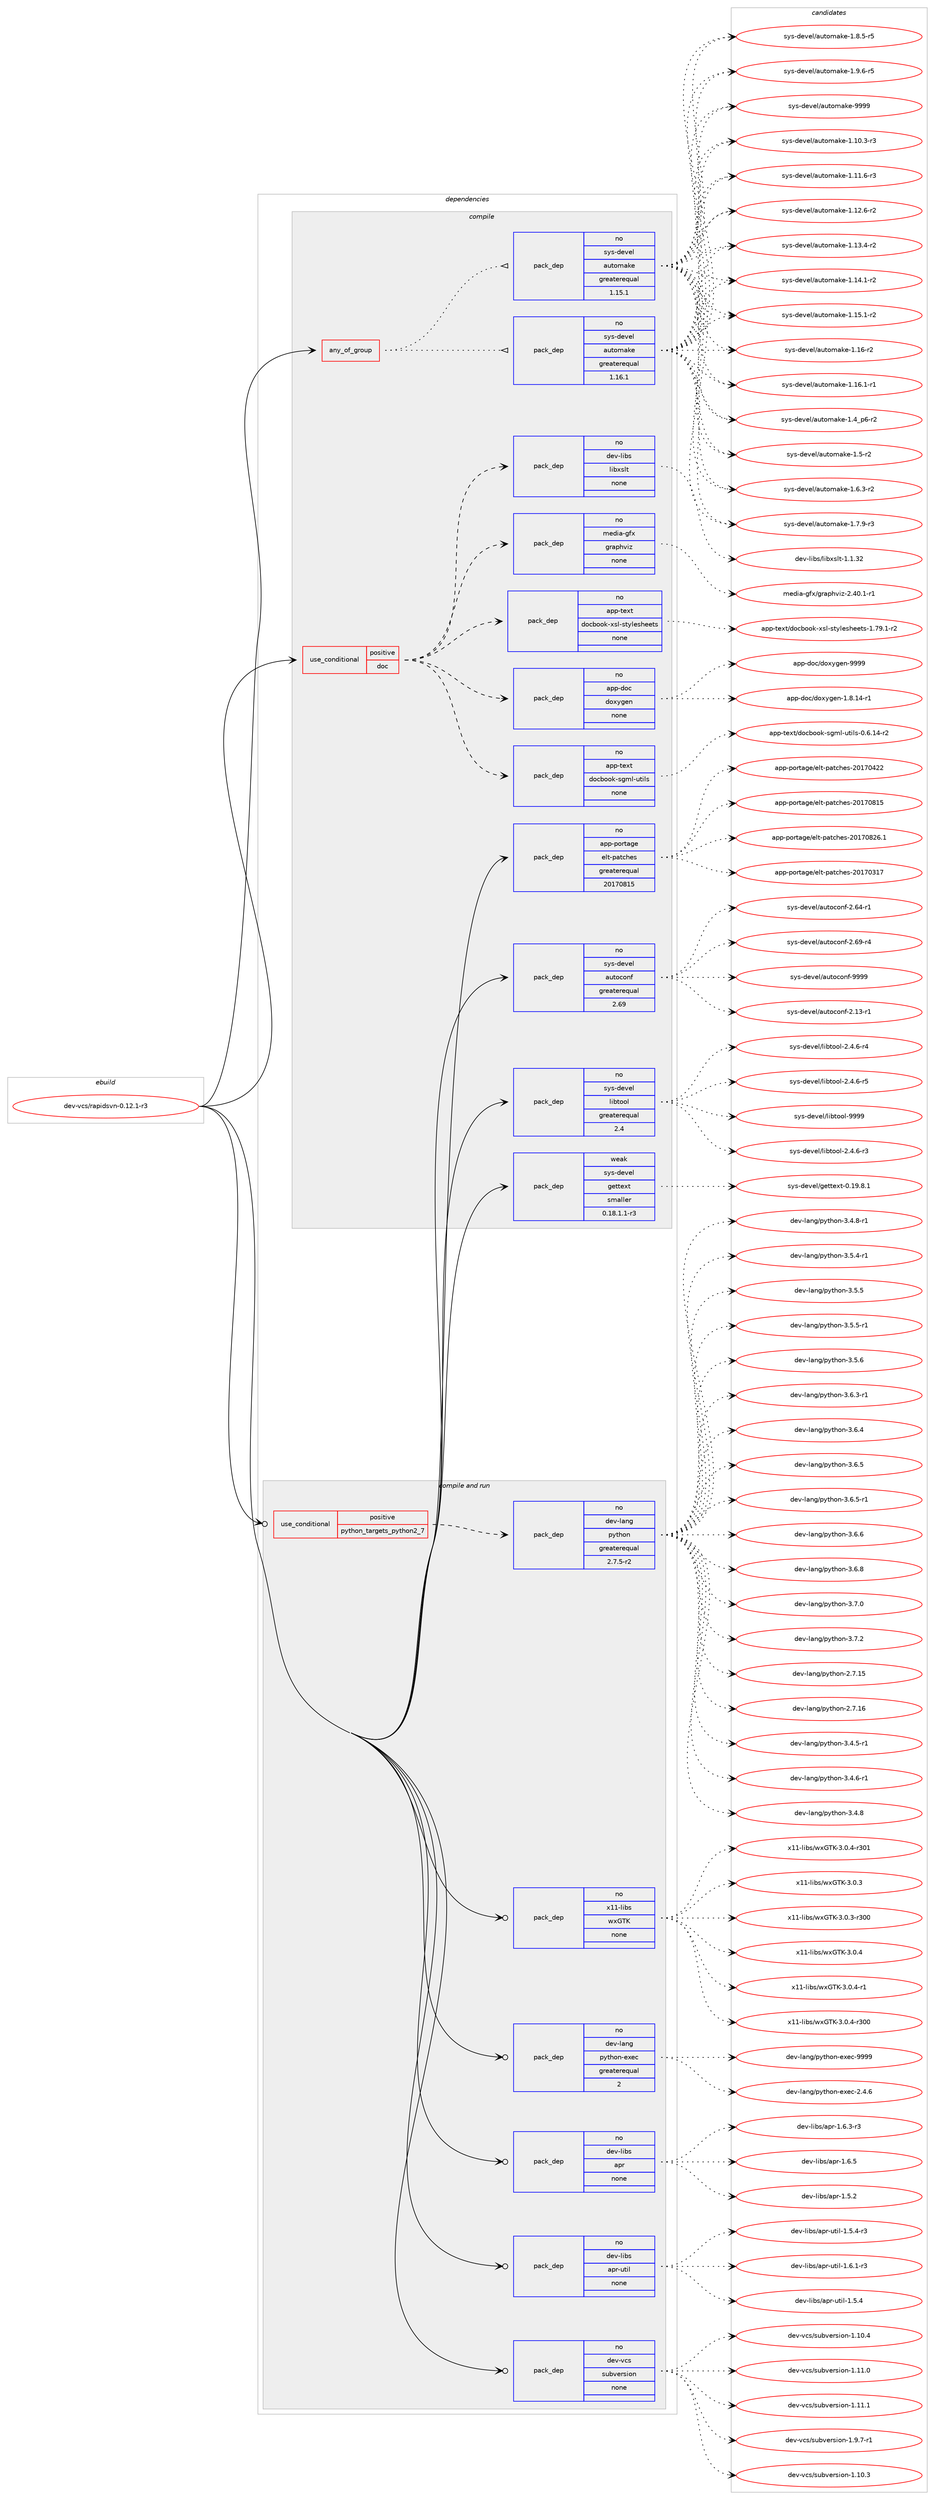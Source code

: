digraph prolog {

# *************
# Graph options
# *************

newrank=true;
concentrate=true;
compound=true;
graph [rankdir=LR,fontname=Helvetica,fontsize=10,ranksep=1.5];#, ranksep=2.5, nodesep=0.2];
edge  [arrowhead=vee];
node  [fontname=Helvetica,fontsize=10];

# **********
# The ebuild
# **********

subgraph cluster_leftcol {
color=gray;
rank=same;
label=<<i>ebuild</i>>;
id [label="dev-vcs/rapidsvn-0.12.1-r3", color=red, width=4, href="../dev-vcs/rapidsvn-0.12.1-r3.svg"];
}

# ****************
# The dependencies
# ****************

subgraph cluster_midcol {
color=gray;
label=<<i>dependencies</i>>;
subgraph cluster_compile {
fillcolor="#eeeeee";
style=filled;
label=<<i>compile</i>>;
subgraph any23164 {
dependency1552339 [label=<<TABLE BORDER="0" CELLBORDER="1" CELLSPACING="0" CELLPADDING="4"><TR><TD CELLPADDING="10">any_of_group</TD></TR></TABLE>>, shape=none, color=red];subgraph pack1102802 {
dependency1552340 [label=<<TABLE BORDER="0" CELLBORDER="1" CELLSPACING="0" CELLPADDING="4" WIDTH="220"><TR><TD ROWSPAN="6" CELLPADDING="30">pack_dep</TD></TR><TR><TD WIDTH="110">no</TD></TR><TR><TD>sys-devel</TD></TR><TR><TD>automake</TD></TR><TR><TD>greaterequal</TD></TR><TR><TD>1.16.1</TD></TR></TABLE>>, shape=none, color=blue];
}
dependency1552339:e -> dependency1552340:w [weight=20,style="dotted",arrowhead="oinv"];
subgraph pack1102803 {
dependency1552341 [label=<<TABLE BORDER="0" CELLBORDER="1" CELLSPACING="0" CELLPADDING="4" WIDTH="220"><TR><TD ROWSPAN="6" CELLPADDING="30">pack_dep</TD></TR><TR><TD WIDTH="110">no</TD></TR><TR><TD>sys-devel</TD></TR><TR><TD>automake</TD></TR><TR><TD>greaterequal</TD></TR><TR><TD>1.15.1</TD></TR></TABLE>>, shape=none, color=blue];
}
dependency1552339:e -> dependency1552341:w [weight=20,style="dotted",arrowhead="oinv"];
}
id:e -> dependency1552339:w [weight=20,style="solid",arrowhead="vee"];
subgraph cond425780 {
dependency1552342 [label=<<TABLE BORDER="0" CELLBORDER="1" CELLSPACING="0" CELLPADDING="4"><TR><TD ROWSPAN="3" CELLPADDING="10">use_conditional</TD></TR><TR><TD>positive</TD></TR><TR><TD>doc</TD></TR></TABLE>>, shape=none, color=red];
subgraph pack1102804 {
dependency1552343 [label=<<TABLE BORDER="0" CELLBORDER="1" CELLSPACING="0" CELLPADDING="4" WIDTH="220"><TR><TD ROWSPAN="6" CELLPADDING="30">pack_dep</TD></TR><TR><TD WIDTH="110">no</TD></TR><TR><TD>dev-libs</TD></TR><TR><TD>libxslt</TD></TR><TR><TD>none</TD></TR><TR><TD></TD></TR></TABLE>>, shape=none, color=blue];
}
dependency1552342:e -> dependency1552343:w [weight=20,style="dashed",arrowhead="vee"];
subgraph pack1102805 {
dependency1552344 [label=<<TABLE BORDER="0" CELLBORDER="1" CELLSPACING="0" CELLPADDING="4" WIDTH="220"><TR><TD ROWSPAN="6" CELLPADDING="30">pack_dep</TD></TR><TR><TD WIDTH="110">no</TD></TR><TR><TD>app-text</TD></TR><TR><TD>docbook-sgml-utils</TD></TR><TR><TD>none</TD></TR><TR><TD></TD></TR></TABLE>>, shape=none, color=blue];
}
dependency1552342:e -> dependency1552344:w [weight=20,style="dashed",arrowhead="vee"];
subgraph pack1102806 {
dependency1552345 [label=<<TABLE BORDER="0" CELLBORDER="1" CELLSPACING="0" CELLPADDING="4" WIDTH="220"><TR><TD ROWSPAN="6" CELLPADDING="30">pack_dep</TD></TR><TR><TD WIDTH="110">no</TD></TR><TR><TD>app-doc</TD></TR><TR><TD>doxygen</TD></TR><TR><TD>none</TD></TR><TR><TD></TD></TR></TABLE>>, shape=none, color=blue];
}
dependency1552342:e -> dependency1552345:w [weight=20,style="dashed",arrowhead="vee"];
subgraph pack1102807 {
dependency1552346 [label=<<TABLE BORDER="0" CELLBORDER="1" CELLSPACING="0" CELLPADDING="4" WIDTH="220"><TR><TD ROWSPAN="6" CELLPADDING="30">pack_dep</TD></TR><TR><TD WIDTH="110">no</TD></TR><TR><TD>app-text</TD></TR><TR><TD>docbook-xsl-stylesheets</TD></TR><TR><TD>none</TD></TR><TR><TD></TD></TR></TABLE>>, shape=none, color=blue];
}
dependency1552342:e -> dependency1552346:w [weight=20,style="dashed",arrowhead="vee"];
subgraph pack1102808 {
dependency1552347 [label=<<TABLE BORDER="0" CELLBORDER="1" CELLSPACING="0" CELLPADDING="4" WIDTH="220"><TR><TD ROWSPAN="6" CELLPADDING="30">pack_dep</TD></TR><TR><TD WIDTH="110">no</TD></TR><TR><TD>media-gfx</TD></TR><TR><TD>graphviz</TD></TR><TR><TD>none</TD></TR><TR><TD></TD></TR></TABLE>>, shape=none, color=blue];
}
dependency1552342:e -> dependency1552347:w [weight=20,style="dashed",arrowhead="vee"];
}
id:e -> dependency1552342:w [weight=20,style="solid",arrowhead="vee"];
subgraph pack1102809 {
dependency1552348 [label=<<TABLE BORDER="0" CELLBORDER="1" CELLSPACING="0" CELLPADDING="4" WIDTH="220"><TR><TD ROWSPAN="6" CELLPADDING="30">pack_dep</TD></TR><TR><TD WIDTH="110">no</TD></TR><TR><TD>app-portage</TD></TR><TR><TD>elt-patches</TD></TR><TR><TD>greaterequal</TD></TR><TR><TD>20170815</TD></TR></TABLE>>, shape=none, color=blue];
}
id:e -> dependency1552348:w [weight=20,style="solid",arrowhead="vee"];
subgraph pack1102810 {
dependency1552349 [label=<<TABLE BORDER="0" CELLBORDER="1" CELLSPACING="0" CELLPADDING="4" WIDTH="220"><TR><TD ROWSPAN="6" CELLPADDING="30">pack_dep</TD></TR><TR><TD WIDTH="110">no</TD></TR><TR><TD>sys-devel</TD></TR><TR><TD>autoconf</TD></TR><TR><TD>greaterequal</TD></TR><TR><TD>2.69</TD></TR></TABLE>>, shape=none, color=blue];
}
id:e -> dependency1552349:w [weight=20,style="solid",arrowhead="vee"];
subgraph pack1102811 {
dependency1552350 [label=<<TABLE BORDER="0" CELLBORDER="1" CELLSPACING="0" CELLPADDING="4" WIDTH="220"><TR><TD ROWSPAN="6" CELLPADDING="30">pack_dep</TD></TR><TR><TD WIDTH="110">no</TD></TR><TR><TD>sys-devel</TD></TR><TR><TD>libtool</TD></TR><TR><TD>greaterequal</TD></TR><TR><TD>2.4</TD></TR></TABLE>>, shape=none, color=blue];
}
id:e -> dependency1552350:w [weight=20,style="solid",arrowhead="vee"];
subgraph pack1102812 {
dependency1552351 [label=<<TABLE BORDER="0" CELLBORDER="1" CELLSPACING="0" CELLPADDING="4" WIDTH="220"><TR><TD ROWSPAN="6" CELLPADDING="30">pack_dep</TD></TR><TR><TD WIDTH="110">weak</TD></TR><TR><TD>sys-devel</TD></TR><TR><TD>gettext</TD></TR><TR><TD>smaller</TD></TR><TR><TD>0.18.1.1-r3</TD></TR></TABLE>>, shape=none, color=blue];
}
id:e -> dependency1552351:w [weight=20,style="solid",arrowhead="vee"];
}
subgraph cluster_compileandrun {
fillcolor="#eeeeee";
style=filled;
label=<<i>compile and run</i>>;
subgraph cond425781 {
dependency1552352 [label=<<TABLE BORDER="0" CELLBORDER="1" CELLSPACING="0" CELLPADDING="4"><TR><TD ROWSPAN="3" CELLPADDING="10">use_conditional</TD></TR><TR><TD>positive</TD></TR><TR><TD>python_targets_python2_7</TD></TR></TABLE>>, shape=none, color=red];
subgraph pack1102813 {
dependency1552353 [label=<<TABLE BORDER="0" CELLBORDER="1" CELLSPACING="0" CELLPADDING="4" WIDTH="220"><TR><TD ROWSPAN="6" CELLPADDING="30">pack_dep</TD></TR><TR><TD WIDTH="110">no</TD></TR><TR><TD>dev-lang</TD></TR><TR><TD>python</TD></TR><TR><TD>greaterequal</TD></TR><TR><TD>2.7.5-r2</TD></TR></TABLE>>, shape=none, color=blue];
}
dependency1552352:e -> dependency1552353:w [weight=20,style="dashed",arrowhead="vee"];
}
id:e -> dependency1552352:w [weight=20,style="solid",arrowhead="odotvee"];
subgraph pack1102814 {
dependency1552354 [label=<<TABLE BORDER="0" CELLBORDER="1" CELLSPACING="0" CELLPADDING="4" WIDTH="220"><TR><TD ROWSPAN="6" CELLPADDING="30">pack_dep</TD></TR><TR><TD WIDTH="110">no</TD></TR><TR><TD>dev-lang</TD></TR><TR><TD>python-exec</TD></TR><TR><TD>greaterequal</TD></TR><TR><TD>2</TD></TR></TABLE>>, shape=none, color=blue];
}
id:e -> dependency1552354:w [weight=20,style="solid",arrowhead="odotvee"];
subgraph pack1102815 {
dependency1552355 [label=<<TABLE BORDER="0" CELLBORDER="1" CELLSPACING="0" CELLPADDING="4" WIDTH="220"><TR><TD ROWSPAN="6" CELLPADDING="30">pack_dep</TD></TR><TR><TD WIDTH="110">no</TD></TR><TR><TD>dev-libs</TD></TR><TR><TD>apr</TD></TR><TR><TD>none</TD></TR><TR><TD></TD></TR></TABLE>>, shape=none, color=blue];
}
id:e -> dependency1552355:w [weight=20,style="solid",arrowhead="odotvee"];
subgraph pack1102816 {
dependency1552356 [label=<<TABLE BORDER="0" CELLBORDER="1" CELLSPACING="0" CELLPADDING="4" WIDTH="220"><TR><TD ROWSPAN="6" CELLPADDING="30">pack_dep</TD></TR><TR><TD WIDTH="110">no</TD></TR><TR><TD>dev-libs</TD></TR><TR><TD>apr-util</TD></TR><TR><TD>none</TD></TR><TR><TD></TD></TR></TABLE>>, shape=none, color=blue];
}
id:e -> dependency1552356:w [weight=20,style="solid",arrowhead="odotvee"];
subgraph pack1102817 {
dependency1552357 [label=<<TABLE BORDER="0" CELLBORDER="1" CELLSPACING="0" CELLPADDING="4" WIDTH="220"><TR><TD ROWSPAN="6" CELLPADDING="30">pack_dep</TD></TR><TR><TD WIDTH="110">no</TD></TR><TR><TD>dev-vcs</TD></TR><TR><TD>subversion</TD></TR><TR><TD>none</TD></TR><TR><TD></TD></TR></TABLE>>, shape=none, color=blue];
}
id:e -> dependency1552357:w [weight=20,style="solid",arrowhead="odotvee"];
subgraph pack1102818 {
dependency1552358 [label=<<TABLE BORDER="0" CELLBORDER="1" CELLSPACING="0" CELLPADDING="4" WIDTH="220"><TR><TD ROWSPAN="6" CELLPADDING="30">pack_dep</TD></TR><TR><TD WIDTH="110">no</TD></TR><TR><TD>x11-libs</TD></TR><TR><TD>wxGTK</TD></TR><TR><TD>none</TD></TR><TR><TD></TD></TR></TABLE>>, shape=none, color=blue];
}
id:e -> dependency1552358:w [weight=20,style="solid",arrowhead="odotvee"];
}
subgraph cluster_run {
fillcolor="#eeeeee";
style=filled;
label=<<i>run</i>>;
}
}

# **************
# The candidates
# **************

subgraph cluster_choices {
rank=same;
color=gray;
label=<<i>candidates</i>>;

subgraph choice1102802 {
color=black;
nodesep=1;
choice11512111545100101118101108479711711611110997107101454946494846514511451 [label="sys-devel/automake-1.10.3-r3", color=red, width=4,href="../sys-devel/automake-1.10.3-r3.svg"];
choice11512111545100101118101108479711711611110997107101454946494946544511451 [label="sys-devel/automake-1.11.6-r3", color=red, width=4,href="../sys-devel/automake-1.11.6-r3.svg"];
choice11512111545100101118101108479711711611110997107101454946495046544511450 [label="sys-devel/automake-1.12.6-r2", color=red, width=4,href="../sys-devel/automake-1.12.6-r2.svg"];
choice11512111545100101118101108479711711611110997107101454946495146524511450 [label="sys-devel/automake-1.13.4-r2", color=red, width=4,href="../sys-devel/automake-1.13.4-r2.svg"];
choice11512111545100101118101108479711711611110997107101454946495246494511450 [label="sys-devel/automake-1.14.1-r2", color=red, width=4,href="../sys-devel/automake-1.14.1-r2.svg"];
choice11512111545100101118101108479711711611110997107101454946495346494511450 [label="sys-devel/automake-1.15.1-r2", color=red, width=4,href="../sys-devel/automake-1.15.1-r2.svg"];
choice1151211154510010111810110847971171161111099710710145494649544511450 [label="sys-devel/automake-1.16-r2", color=red, width=4,href="../sys-devel/automake-1.16-r2.svg"];
choice11512111545100101118101108479711711611110997107101454946495446494511449 [label="sys-devel/automake-1.16.1-r1", color=red, width=4,href="../sys-devel/automake-1.16.1-r1.svg"];
choice115121115451001011181011084797117116111109971071014549465295112544511450 [label="sys-devel/automake-1.4_p6-r2", color=red, width=4,href="../sys-devel/automake-1.4_p6-r2.svg"];
choice11512111545100101118101108479711711611110997107101454946534511450 [label="sys-devel/automake-1.5-r2", color=red, width=4,href="../sys-devel/automake-1.5-r2.svg"];
choice115121115451001011181011084797117116111109971071014549465446514511450 [label="sys-devel/automake-1.6.3-r2", color=red, width=4,href="../sys-devel/automake-1.6.3-r2.svg"];
choice115121115451001011181011084797117116111109971071014549465546574511451 [label="sys-devel/automake-1.7.9-r3", color=red, width=4,href="../sys-devel/automake-1.7.9-r3.svg"];
choice115121115451001011181011084797117116111109971071014549465646534511453 [label="sys-devel/automake-1.8.5-r5", color=red, width=4,href="../sys-devel/automake-1.8.5-r5.svg"];
choice115121115451001011181011084797117116111109971071014549465746544511453 [label="sys-devel/automake-1.9.6-r5", color=red, width=4,href="../sys-devel/automake-1.9.6-r5.svg"];
choice115121115451001011181011084797117116111109971071014557575757 [label="sys-devel/automake-9999", color=red, width=4,href="../sys-devel/automake-9999.svg"];
dependency1552340:e -> choice11512111545100101118101108479711711611110997107101454946494846514511451:w [style=dotted,weight="100"];
dependency1552340:e -> choice11512111545100101118101108479711711611110997107101454946494946544511451:w [style=dotted,weight="100"];
dependency1552340:e -> choice11512111545100101118101108479711711611110997107101454946495046544511450:w [style=dotted,weight="100"];
dependency1552340:e -> choice11512111545100101118101108479711711611110997107101454946495146524511450:w [style=dotted,weight="100"];
dependency1552340:e -> choice11512111545100101118101108479711711611110997107101454946495246494511450:w [style=dotted,weight="100"];
dependency1552340:e -> choice11512111545100101118101108479711711611110997107101454946495346494511450:w [style=dotted,weight="100"];
dependency1552340:e -> choice1151211154510010111810110847971171161111099710710145494649544511450:w [style=dotted,weight="100"];
dependency1552340:e -> choice11512111545100101118101108479711711611110997107101454946495446494511449:w [style=dotted,weight="100"];
dependency1552340:e -> choice115121115451001011181011084797117116111109971071014549465295112544511450:w [style=dotted,weight="100"];
dependency1552340:e -> choice11512111545100101118101108479711711611110997107101454946534511450:w [style=dotted,weight="100"];
dependency1552340:e -> choice115121115451001011181011084797117116111109971071014549465446514511450:w [style=dotted,weight="100"];
dependency1552340:e -> choice115121115451001011181011084797117116111109971071014549465546574511451:w [style=dotted,weight="100"];
dependency1552340:e -> choice115121115451001011181011084797117116111109971071014549465646534511453:w [style=dotted,weight="100"];
dependency1552340:e -> choice115121115451001011181011084797117116111109971071014549465746544511453:w [style=dotted,weight="100"];
dependency1552340:e -> choice115121115451001011181011084797117116111109971071014557575757:w [style=dotted,weight="100"];
}
subgraph choice1102803 {
color=black;
nodesep=1;
choice11512111545100101118101108479711711611110997107101454946494846514511451 [label="sys-devel/automake-1.10.3-r3", color=red, width=4,href="../sys-devel/automake-1.10.3-r3.svg"];
choice11512111545100101118101108479711711611110997107101454946494946544511451 [label="sys-devel/automake-1.11.6-r3", color=red, width=4,href="../sys-devel/automake-1.11.6-r3.svg"];
choice11512111545100101118101108479711711611110997107101454946495046544511450 [label="sys-devel/automake-1.12.6-r2", color=red, width=4,href="../sys-devel/automake-1.12.6-r2.svg"];
choice11512111545100101118101108479711711611110997107101454946495146524511450 [label="sys-devel/automake-1.13.4-r2", color=red, width=4,href="../sys-devel/automake-1.13.4-r2.svg"];
choice11512111545100101118101108479711711611110997107101454946495246494511450 [label="sys-devel/automake-1.14.1-r2", color=red, width=4,href="../sys-devel/automake-1.14.1-r2.svg"];
choice11512111545100101118101108479711711611110997107101454946495346494511450 [label="sys-devel/automake-1.15.1-r2", color=red, width=4,href="../sys-devel/automake-1.15.1-r2.svg"];
choice1151211154510010111810110847971171161111099710710145494649544511450 [label="sys-devel/automake-1.16-r2", color=red, width=4,href="../sys-devel/automake-1.16-r2.svg"];
choice11512111545100101118101108479711711611110997107101454946495446494511449 [label="sys-devel/automake-1.16.1-r1", color=red, width=4,href="../sys-devel/automake-1.16.1-r1.svg"];
choice115121115451001011181011084797117116111109971071014549465295112544511450 [label="sys-devel/automake-1.4_p6-r2", color=red, width=4,href="../sys-devel/automake-1.4_p6-r2.svg"];
choice11512111545100101118101108479711711611110997107101454946534511450 [label="sys-devel/automake-1.5-r2", color=red, width=4,href="../sys-devel/automake-1.5-r2.svg"];
choice115121115451001011181011084797117116111109971071014549465446514511450 [label="sys-devel/automake-1.6.3-r2", color=red, width=4,href="../sys-devel/automake-1.6.3-r2.svg"];
choice115121115451001011181011084797117116111109971071014549465546574511451 [label="sys-devel/automake-1.7.9-r3", color=red, width=4,href="../sys-devel/automake-1.7.9-r3.svg"];
choice115121115451001011181011084797117116111109971071014549465646534511453 [label="sys-devel/automake-1.8.5-r5", color=red, width=4,href="../sys-devel/automake-1.8.5-r5.svg"];
choice115121115451001011181011084797117116111109971071014549465746544511453 [label="sys-devel/automake-1.9.6-r5", color=red, width=4,href="../sys-devel/automake-1.9.6-r5.svg"];
choice115121115451001011181011084797117116111109971071014557575757 [label="sys-devel/automake-9999", color=red, width=4,href="../sys-devel/automake-9999.svg"];
dependency1552341:e -> choice11512111545100101118101108479711711611110997107101454946494846514511451:w [style=dotted,weight="100"];
dependency1552341:e -> choice11512111545100101118101108479711711611110997107101454946494946544511451:w [style=dotted,weight="100"];
dependency1552341:e -> choice11512111545100101118101108479711711611110997107101454946495046544511450:w [style=dotted,weight="100"];
dependency1552341:e -> choice11512111545100101118101108479711711611110997107101454946495146524511450:w [style=dotted,weight="100"];
dependency1552341:e -> choice11512111545100101118101108479711711611110997107101454946495246494511450:w [style=dotted,weight="100"];
dependency1552341:e -> choice11512111545100101118101108479711711611110997107101454946495346494511450:w [style=dotted,weight="100"];
dependency1552341:e -> choice1151211154510010111810110847971171161111099710710145494649544511450:w [style=dotted,weight="100"];
dependency1552341:e -> choice11512111545100101118101108479711711611110997107101454946495446494511449:w [style=dotted,weight="100"];
dependency1552341:e -> choice115121115451001011181011084797117116111109971071014549465295112544511450:w [style=dotted,weight="100"];
dependency1552341:e -> choice11512111545100101118101108479711711611110997107101454946534511450:w [style=dotted,weight="100"];
dependency1552341:e -> choice115121115451001011181011084797117116111109971071014549465446514511450:w [style=dotted,weight="100"];
dependency1552341:e -> choice115121115451001011181011084797117116111109971071014549465546574511451:w [style=dotted,weight="100"];
dependency1552341:e -> choice115121115451001011181011084797117116111109971071014549465646534511453:w [style=dotted,weight="100"];
dependency1552341:e -> choice115121115451001011181011084797117116111109971071014549465746544511453:w [style=dotted,weight="100"];
dependency1552341:e -> choice115121115451001011181011084797117116111109971071014557575757:w [style=dotted,weight="100"];
}
subgraph choice1102804 {
color=black;
nodesep=1;
choice1001011184510810598115471081059812011510811645494649465150 [label="dev-libs/libxslt-1.1.32", color=red, width=4,href="../dev-libs/libxslt-1.1.32.svg"];
dependency1552343:e -> choice1001011184510810598115471081059812011510811645494649465150:w [style=dotted,weight="100"];
}
subgraph choice1102805 {
color=black;
nodesep=1;
choice97112112451161011201164710011199981111111074511510310910845117116105108115454846544649524511450 [label="app-text/docbook-sgml-utils-0.6.14-r2", color=red, width=4,href="../app-text/docbook-sgml-utils-0.6.14-r2.svg"];
dependency1552344:e -> choice97112112451161011201164710011199981111111074511510310910845117116105108115454846544649524511450:w [style=dotted,weight="100"];
}
subgraph choice1102806 {
color=black;
nodesep=1;
choice97112112451001119947100111120121103101110454946564649524511449 [label="app-doc/doxygen-1.8.14-r1", color=red, width=4,href="../app-doc/doxygen-1.8.14-r1.svg"];
choice971121124510011199471001111201211031011104557575757 [label="app-doc/doxygen-9999", color=red, width=4,href="../app-doc/doxygen-9999.svg"];
dependency1552345:e -> choice97112112451001119947100111120121103101110454946564649524511449:w [style=dotted,weight="100"];
dependency1552345:e -> choice971121124510011199471001111201211031011104557575757:w [style=dotted,weight="100"];
}
subgraph choice1102807 {
color=black;
nodesep=1;
choice97112112451161011201164710011199981111111074512011510845115116121108101115104101101116115454946555746494511450 [label="app-text/docbook-xsl-stylesheets-1.79.1-r2", color=red, width=4,href="../app-text/docbook-xsl-stylesheets-1.79.1-r2.svg"];
dependency1552346:e -> choice97112112451161011201164710011199981111111074512011510845115116121108101115104101101116115454946555746494511450:w [style=dotted,weight="100"];
}
subgraph choice1102808 {
color=black;
nodesep=1;
choice10910110010597451031021204710311497112104118105122455046524846494511449 [label="media-gfx/graphviz-2.40.1-r1", color=red, width=4,href="../media-gfx/graphviz-2.40.1-r1.svg"];
dependency1552347:e -> choice10910110010597451031021204710311497112104118105122455046524846494511449:w [style=dotted,weight="100"];
}
subgraph choice1102809 {
color=black;
nodesep=1;
choice97112112451121111141169710310147101108116451129711699104101115455048495548514955 [label="app-portage/elt-patches-20170317", color=red, width=4,href="../app-portage/elt-patches-20170317.svg"];
choice97112112451121111141169710310147101108116451129711699104101115455048495548525050 [label="app-portage/elt-patches-20170422", color=red, width=4,href="../app-portage/elt-patches-20170422.svg"];
choice97112112451121111141169710310147101108116451129711699104101115455048495548564953 [label="app-portage/elt-patches-20170815", color=red, width=4,href="../app-portage/elt-patches-20170815.svg"];
choice971121124511211111411697103101471011081164511297116991041011154550484955485650544649 [label="app-portage/elt-patches-20170826.1", color=red, width=4,href="../app-portage/elt-patches-20170826.1.svg"];
dependency1552348:e -> choice97112112451121111141169710310147101108116451129711699104101115455048495548514955:w [style=dotted,weight="100"];
dependency1552348:e -> choice97112112451121111141169710310147101108116451129711699104101115455048495548525050:w [style=dotted,weight="100"];
dependency1552348:e -> choice97112112451121111141169710310147101108116451129711699104101115455048495548564953:w [style=dotted,weight="100"];
dependency1552348:e -> choice971121124511211111411697103101471011081164511297116991041011154550484955485650544649:w [style=dotted,weight="100"];
}
subgraph choice1102810 {
color=black;
nodesep=1;
choice1151211154510010111810110847971171161119911111010245504649514511449 [label="sys-devel/autoconf-2.13-r1", color=red, width=4,href="../sys-devel/autoconf-2.13-r1.svg"];
choice1151211154510010111810110847971171161119911111010245504654524511449 [label="sys-devel/autoconf-2.64-r1", color=red, width=4,href="../sys-devel/autoconf-2.64-r1.svg"];
choice1151211154510010111810110847971171161119911111010245504654574511452 [label="sys-devel/autoconf-2.69-r4", color=red, width=4,href="../sys-devel/autoconf-2.69-r4.svg"];
choice115121115451001011181011084797117116111991111101024557575757 [label="sys-devel/autoconf-9999", color=red, width=4,href="../sys-devel/autoconf-9999.svg"];
dependency1552349:e -> choice1151211154510010111810110847971171161119911111010245504649514511449:w [style=dotted,weight="100"];
dependency1552349:e -> choice1151211154510010111810110847971171161119911111010245504654524511449:w [style=dotted,weight="100"];
dependency1552349:e -> choice1151211154510010111810110847971171161119911111010245504654574511452:w [style=dotted,weight="100"];
dependency1552349:e -> choice115121115451001011181011084797117116111991111101024557575757:w [style=dotted,weight="100"];
}
subgraph choice1102811 {
color=black;
nodesep=1;
choice1151211154510010111810110847108105981161111111084550465246544511451 [label="sys-devel/libtool-2.4.6-r3", color=red, width=4,href="../sys-devel/libtool-2.4.6-r3.svg"];
choice1151211154510010111810110847108105981161111111084550465246544511452 [label="sys-devel/libtool-2.4.6-r4", color=red, width=4,href="../sys-devel/libtool-2.4.6-r4.svg"];
choice1151211154510010111810110847108105981161111111084550465246544511453 [label="sys-devel/libtool-2.4.6-r5", color=red, width=4,href="../sys-devel/libtool-2.4.6-r5.svg"];
choice1151211154510010111810110847108105981161111111084557575757 [label="sys-devel/libtool-9999", color=red, width=4,href="../sys-devel/libtool-9999.svg"];
dependency1552350:e -> choice1151211154510010111810110847108105981161111111084550465246544511451:w [style=dotted,weight="100"];
dependency1552350:e -> choice1151211154510010111810110847108105981161111111084550465246544511452:w [style=dotted,weight="100"];
dependency1552350:e -> choice1151211154510010111810110847108105981161111111084550465246544511453:w [style=dotted,weight="100"];
dependency1552350:e -> choice1151211154510010111810110847108105981161111111084557575757:w [style=dotted,weight="100"];
}
subgraph choice1102812 {
color=black;
nodesep=1;
choice1151211154510010111810110847103101116116101120116454846495746564649 [label="sys-devel/gettext-0.19.8.1", color=red, width=4,href="../sys-devel/gettext-0.19.8.1.svg"];
dependency1552351:e -> choice1151211154510010111810110847103101116116101120116454846495746564649:w [style=dotted,weight="100"];
}
subgraph choice1102813 {
color=black;
nodesep=1;
choice10010111845108971101034711212111610411111045504655464953 [label="dev-lang/python-2.7.15", color=red, width=4,href="../dev-lang/python-2.7.15.svg"];
choice10010111845108971101034711212111610411111045504655464954 [label="dev-lang/python-2.7.16", color=red, width=4,href="../dev-lang/python-2.7.16.svg"];
choice1001011184510897110103471121211161041111104551465246534511449 [label="dev-lang/python-3.4.5-r1", color=red, width=4,href="../dev-lang/python-3.4.5-r1.svg"];
choice1001011184510897110103471121211161041111104551465246544511449 [label="dev-lang/python-3.4.6-r1", color=red, width=4,href="../dev-lang/python-3.4.6-r1.svg"];
choice100101118451089711010347112121116104111110455146524656 [label="dev-lang/python-3.4.8", color=red, width=4,href="../dev-lang/python-3.4.8.svg"];
choice1001011184510897110103471121211161041111104551465246564511449 [label="dev-lang/python-3.4.8-r1", color=red, width=4,href="../dev-lang/python-3.4.8-r1.svg"];
choice1001011184510897110103471121211161041111104551465346524511449 [label="dev-lang/python-3.5.4-r1", color=red, width=4,href="../dev-lang/python-3.5.4-r1.svg"];
choice100101118451089711010347112121116104111110455146534653 [label="dev-lang/python-3.5.5", color=red, width=4,href="../dev-lang/python-3.5.5.svg"];
choice1001011184510897110103471121211161041111104551465346534511449 [label="dev-lang/python-3.5.5-r1", color=red, width=4,href="../dev-lang/python-3.5.5-r1.svg"];
choice100101118451089711010347112121116104111110455146534654 [label="dev-lang/python-3.5.6", color=red, width=4,href="../dev-lang/python-3.5.6.svg"];
choice1001011184510897110103471121211161041111104551465446514511449 [label="dev-lang/python-3.6.3-r1", color=red, width=4,href="../dev-lang/python-3.6.3-r1.svg"];
choice100101118451089711010347112121116104111110455146544652 [label="dev-lang/python-3.6.4", color=red, width=4,href="../dev-lang/python-3.6.4.svg"];
choice100101118451089711010347112121116104111110455146544653 [label="dev-lang/python-3.6.5", color=red, width=4,href="../dev-lang/python-3.6.5.svg"];
choice1001011184510897110103471121211161041111104551465446534511449 [label="dev-lang/python-3.6.5-r1", color=red, width=4,href="../dev-lang/python-3.6.5-r1.svg"];
choice100101118451089711010347112121116104111110455146544654 [label="dev-lang/python-3.6.6", color=red, width=4,href="../dev-lang/python-3.6.6.svg"];
choice100101118451089711010347112121116104111110455146544656 [label="dev-lang/python-3.6.8", color=red, width=4,href="../dev-lang/python-3.6.8.svg"];
choice100101118451089711010347112121116104111110455146554648 [label="dev-lang/python-3.7.0", color=red, width=4,href="../dev-lang/python-3.7.0.svg"];
choice100101118451089711010347112121116104111110455146554650 [label="dev-lang/python-3.7.2", color=red, width=4,href="../dev-lang/python-3.7.2.svg"];
dependency1552353:e -> choice10010111845108971101034711212111610411111045504655464953:w [style=dotted,weight="100"];
dependency1552353:e -> choice10010111845108971101034711212111610411111045504655464954:w [style=dotted,weight="100"];
dependency1552353:e -> choice1001011184510897110103471121211161041111104551465246534511449:w [style=dotted,weight="100"];
dependency1552353:e -> choice1001011184510897110103471121211161041111104551465246544511449:w [style=dotted,weight="100"];
dependency1552353:e -> choice100101118451089711010347112121116104111110455146524656:w [style=dotted,weight="100"];
dependency1552353:e -> choice1001011184510897110103471121211161041111104551465246564511449:w [style=dotted,weight="100"];
dependency1552353:e -> choice1001011184510897110103471121211161041111104551465346524511449:w [style=dotted,weight="100"];
dependency1552353:e -> choice100101118451089711010347112121116104111110455146534653:w [style=dotted,weight="100"];
dependency1552353:e -> choice1001011184510897110103471121211161041111104551465346534511449:w [style=dotted,weight="100"];
dependency1552353:e -> choice100101118451089711010347112121116104111110455146534654:w [style=dotted,weight="100"];
dependency1552353:e -> choice1001011184510897110103471121211161041111104551465446514511449:w [style=dotted,weight="100"];
dependency1552353:e -> choice100101118451089711010347112121116104111110455146544652:w [style=dotted,weight="100"];
dependency1552353:e -> choice100101118451089711010347112121116104111110455146544653:w [style=dotted,weight="100"];
dependency1552353:e -> choice1001011184510897110103471121211161041111104551465446534511449:w [style=dotted,weight="100"];
dependency1552353:e -> choice100101118451089711010347112121116104111110455146544654:w [style=dotted,weight="100"];
dependency1552353:e -> choice100101118451089711010347112121116104111110455146544656:w [style=dotted,weight="100"];
dependency1552353:e -> choice100101118451089711010347112121116104111110455146554648:w [style=dotted,weight="100"];
dependency1552353:e -> choice100101118451089711010347112121116104111110455146554650:w [style=dotted,weight="100"];
}
subgraph choice1102814 {
color=black;
nodesep=1;
choice1001011184510897110103471121211161041111104510112010199455046524654 [label="dev-lang/python-exec-2.4.6", color=red, width=4,href="../dev-lang/python-exec-2.4.6.svg"];
choice10010111845108971101034711212111610411111045101120101994557575757 [label="dev-lang/python-exec-9999", color=red, width=4,href="../dev-lang/python-exec-9999.svg"];
dependency1552354:e -> choice1001011184510897110103471121211161041111104510112010199455046524654:w [style=dotted,weight="100"];
dependency1552354:e -> choice10010111845108971101034711212111610411111045101120101994557575757:w [style=dotted,weight="100"];
}
subgraph choice1102815 {
color=black;
nodesep=1;
choice10010111845108105981154797112114454946534650 [label="dev-libs/apr-1.5.2", color=red, width=4,href="../dev-libs/apr-1.5.2.svg"];
choice100101118451081059811547971121144549465446514511451 [label="dev-libs/apr-1.6.3-r3", color=red, width=4,href="../dev-libs/apr-1.6.3-r3.svg"];
choice10010111845108105981154797112114454946544653 [label="dev-libs/apr-1.6.5", color=red, width=4,href="../dev-libs/apr-1.6.5.svg"];
dependency1552355:e -> choice10010111845108105981154797112114454946534650:w [style=dotted,weight="100"];
dependency1552355:e -> choice100101118451081059811547971121144549465446514511451:w [style=dotted,weight="100"];
dependency1552355:e -> choice10010111845108105981154797112114454946544653:w [style=dotted,weight="100"];
}
subgraph choice1102816 {
color=black;
nodesep=1;
choice1001011184510810598115479711211445117116105108454946534652 [label="dev-libs/apr-util-1.5.4", color=red, width=4,href="../dev-libs/apr-util-1.5.4.svg"];
choice10010111845108105981154797112114451171161051084549465346524511451 [label="dev-libs/apr-util-1.5.4-r3", color=red, width=4,href="../dev-libs/apr-util-1.5.4-r3.svg"];
choice10010111845108105981154797112114451171161051084549465446494511451 [label="dev-libs/apr-util-1.6.1-r3", color=red, width=4,href="../dev-libs/apr-util-1.6.1-r3.svg"];
dependency1552356:e -> choice1001011184510810598115479711211445117116105108454946534652:w [style=dotted,weight="100"];
dependency1552356:e -> choice10010111845108105981154797112114451171161051084549465346524511451:w [style=dotted,weight="100"];
dependency1552356:e -> choice10010111845108105981154797112114451171161051084549465446494511451:w [style=dotted,weight="100"];
}
subgraph choice1102817 {
color=black;
nodesep=1;
choice1001011184511899115471151179811810111411510511111045494649484651 [label="dev-vcs/subversion-1.10.3", color=red, width=4,href="../dev-vcs/subversion-1.10.3.svg"];
choice1001011184511899115471151179811810111411510511111045494649484652 [label="dev-vcs/subversion-1.10.4", color=red, width=4,href="../dev-vcs/subversion-1.10.4.svg"];
choice1001011184511899115471151179811810111411510511111045494649494648 [label="dev-vcs/subversion-1.11.0", color=red, width=4,href="../dev-vcs/subversion-1.11.0.svg"];
choice1001011184511899115471151179811810111411510511111045494649494649 [label="dev-vcs/subversion-1.11.1", color=red, width=4,href="../dev-vcs/subversion-1.11.1.svg"];
choice100101118451189911547115117981181011141151051111104549465746554511449 [label="dev-vcs/subversion-1.9.7-r1", color=red, width=4,href="../dev-vcs/subversion-1.9.7-r1.svg"];
dependency1552357:e -> choice1001011184511899115471151179811810111411510511111045494649484651:w [style=dotted,weight="100"];
dependency1552357:e -> choice1001011184511899115471151179811810111411510511111045494649484652:w [style=dotted,weight="100"];
dependency1552357:e -> choice1001011184511899115471151179811810111411510511111045494649494648:w [style=dotted,weight="100"];
dependency1552357:e -> choice1001011184511899115471151179811810111411510511111045494649494649:w [style=dotted,weight="100"];
dependency1552357:e -> choice100101118451189911547115117981181011141151051111104549465746554511449:w [style=dotted,weight="100"];
}
subgraph choice1102818 {
color=black;
nodesep=1;
choice1204949451081059811547119120718475455146484651 [label="x11-libs/wxGTK-3.0.3", color=red, width=4,href="../x11-libs/wxGTK-3.0.3.svg"];
choice120494945108105981154711912071847545514648465145114514848 [label="x11-libs/wxGTK-3.0.3-r300", color=red, width=4,href="../x11-libs/wxGTK-3.0.3-r300.svg"];
choice1204949451081059811547119120718475455146484652 [label="x11-libs/wxGTK-3.0.4", color=red, width=4,href="../x11-libs/wxGTK-3.0.4.svg"];
choice12049494510810598115471191207184754551464846524511449 [label="x11-libs/wxGTK-3.0.4-r1", color=red, width=4,href="../x11-libs/wxGTK-3.0.4-r1.svg"];
choice120494945108105981154711912071847545514648465245114514848 [label="x11-libs/wxGTK-3.0.4-r300", color=red, width=4,href="../x11-libs/wxGTK-3.0.4-r300.svg"];
choice120494945108105981154711912071847545514648465245114514849 [label="x11-libs/wxGTK-3.0.4-r301", color=red, width=4,href="../x11-libs/wxGTK-3.0.4-r301.svg"];
dependency1552358:e -> choice1204949451081059811547119120718475455146484651:w [style=dotted,weight="100"];
dependency1552358:e -> choice120494945108105981154711912071847545514648465145114514848:w [style=dotted,weight="100"];
dependency1552358:e -> choice1204949451081059811547119120718475455146484652:w [style=dotted,weight="100"];
dependency1552358:e -> choice12049494510810598115471191207184754551464846524511449:w [style=dotted,weight="100"];
dependency1552358:e -> choice120494945108105981154711912071847545514648465245114514848:w [style=dotted,weight="100"];
dependency1552358:e -> choice120494945108105981154711912071847545514648465245114514849:w [style=dotted,weight="100"];
}
}

}
